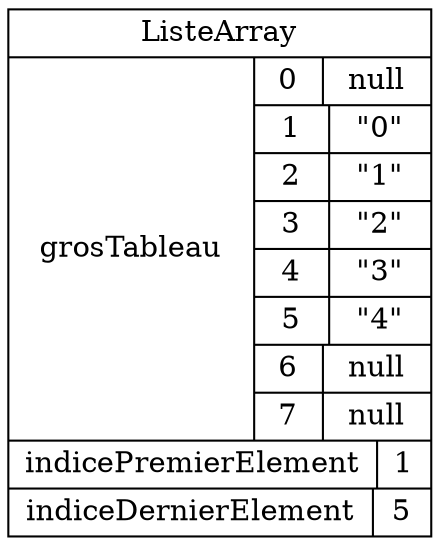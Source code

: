 digraph "arrayList05" {
graph ["rankdir"="LR","compound"="true"]
"" ["shape"="record","label"="<_C>ListeArray|{grosTableau|{{0|null}|{1|\"0\"}|{2|\"1\"}|{3|\"2\"}|{4|\"3\"}|{5|\"4\"}|{6|null}|{7|null}}}|{indicePremierElement|1}|{indiceDernierElement|5}","style"="filled","fillcolor"="white"]
}